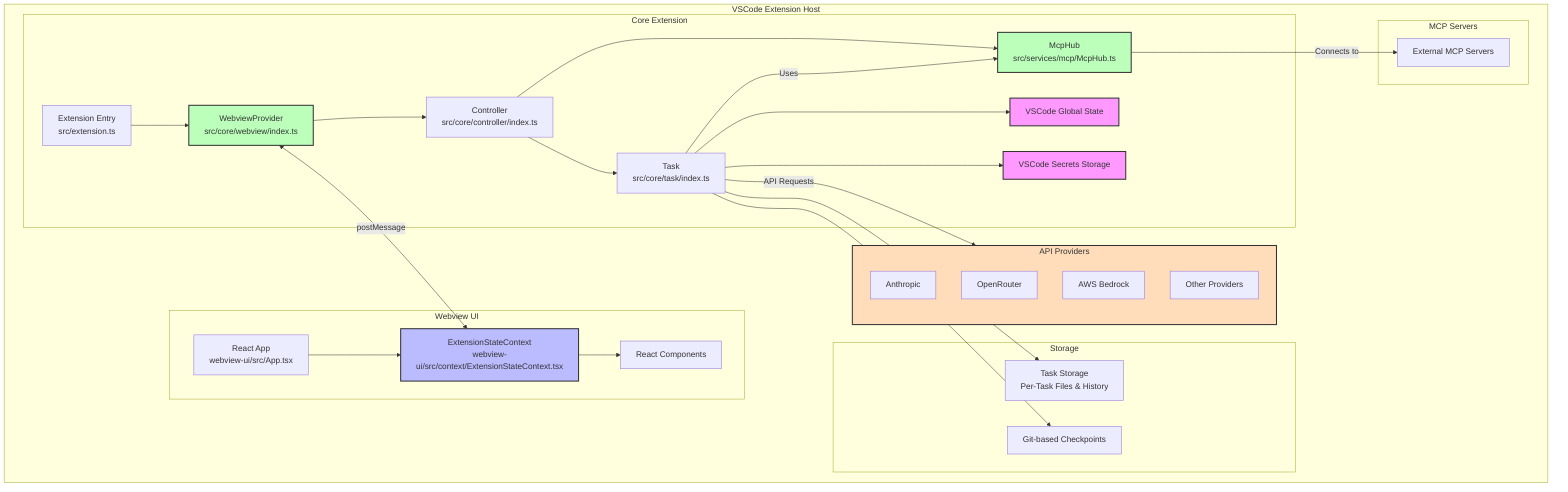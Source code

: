 graph TB
    subgraph VSCodeExtensionHost[VSCode Extension Host]
        subgraph CoreExtension[Core Extension]
            ExtensionEntry[Extension Entry<br/>src/extension.ts]
            WebviewProvider[WebviewProvider<br/>src/core/webview/index.ts]
            Controller[Controller<br/>src/core/controller/index.ts]
            Task[Task<br/>src/core/task/index.ts]
            GlobalState[VSCode Global State]
            SecretsStorage[VSCode Secrets Storage]
            McpHub[McpHub<br/>src/services/mcp/McpHub.ts]
        end

        subgraph WebviewUI[Webview UI]
            WebviewApp[React App<br/>webview-ui/src/App.tsx]
            ExtStateContext[ExtensionStateContext<br/>webview-ui/src/context/ExtensionStateContext.tsx]
            ReactComponents[React Components]
        end

        subgraph Storage
            TaskStorage[Task Storage<br/>Per-Task Files & History]
            CheckpointSystem[Git-based Checkpoints]
        end

        subgraph apiProviders[API Providers]
            AnthropicAPI[Anthropic]
            OpenRouterAPI[OpenRouter]
            BedrockAPI[AWS Bedrock]
            OtherAPIs[Other Providers]
        end

        subgraph MCPServers[MCP Servers]
            ExternalMcpServers[External MCP Servers]
        end
    end

    %% Core Extension Data Flow
    ExtensionEntry --> WebviewProvider
    WebviewProvider --> Controller
    Controller --> Task
    Controller --> McpHub
    Task --> GlobalState
    Task --> SecretsStorage
    Task --> TaskStorage
    Task --> CheckpointSystem
    Task --> |API Requests| apiProviders
    McpHub --> |Connects to| ExternalMcpServers
    Task --> |Uses| McpHub

    %% Webview Data Flow
    WebviewApp --> ExtStateContext
    ExtStateContext --> ReactComponents

    %% Bidirectional Communication
    WebviewProvider <-->|postMessage| ExtStateContext

    style GlobalState fill:#f9f,stroke:#333,stroke-width:2px
    style SecretsStorage fill:#f9f,stroke:#333,stroke-width:2px
    style ExtStateContext fill:#bbf,stroke:#333,stroke-width:2px
    style WebviewProvider fill:#bfb,stroke:#333,stroke-width:2px
    style McpHub fill:#bfb,stroke:#333,stroke-width:2px
    style apiProviders fill:#fdb,stroke:#333,stroke-width:2px